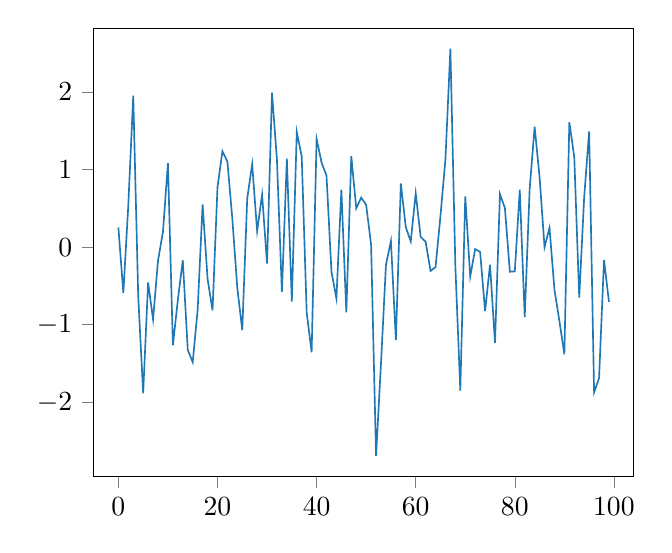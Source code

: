 % This file was created by matplotlib2tikz v0.6.17.
\begin{tikzpicture}

\definecolor{color0}{rgb}{0.122,0.467,0.706}

\begin{axis}[
xmin=-4.95, xmax=103.95,
ymin=-2.955, ymax=2.819,
tick align=outside,
tick pos=left,
x grid style={white!69.02!black},
y grid style={white!69.02!black}
]
\addplot [semithick, color0, forget plot]
table {%
0 0.255
1 -0.59
2 0.536
3 1.952
4 -0.623
5 -1.882
6 -0.456
7 -0.931
8 -0.173
9 0.198
10 1.082
11 -1.266
12 -0.68
13 -0.17
14 -1.323
15 -1.483
16 -0.805
17 0.551
18 -0.41
19 -0.815
20 0.772
21 1.234
22 1.102
23 0.362
24 -0.527
25 -1.07
26 0.626
27 1.068
28 0.207
29 0.676
30 -0.211
31 1.988
32 1.123
33 -0.576
34 1.138
35 -0.701
36 1.483
37 1.166
38 -0.844
39 -1.354
40 1.395
41 1.09
42 0.921
43 -0.318
44 -0.662
45 0.739
46 -0.841
47 1.172
48 0.5
49 0.637
50 0.544
51 0.031
52 -2.693
53 -1.49
54 -0.224
55 0.077
56 -1.199
57 0.819
58 0.256
59 0.073
60 0.693
61 0.131
62 0.069
63 -0.307
64 -0.258
65 0.403
66 1.129
67 2.556
68 -0.242
69 -1.848
70 0.654
71 -0.379
72 -0.026
73 -0.062
74 -0.824
75 -0.226
76 -1.233
77 0.683
78 0.504
79 -0.317
80 -0.313
81 0.739
82 -0.903
83 0.753
84 1.551
85 0.898
86 -0.001
87 0.248
88 -0.549
89 -0.953
90 -1.381
91 1.607
92 1.159
93 -0.65
94 0.645
95 1.491
96 -1.871
97 -1.688
98 -0.165
99 -0.705
};
\end{axis}

\end{tikzpicture}